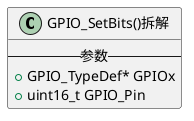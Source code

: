 @startuml 04third拆解
class GPIO_SetBits()拆解{
    --参数--
    + GPIO_TypeDef* GPIOx
    + uint16_t GPIO_Pin
}
@enduml